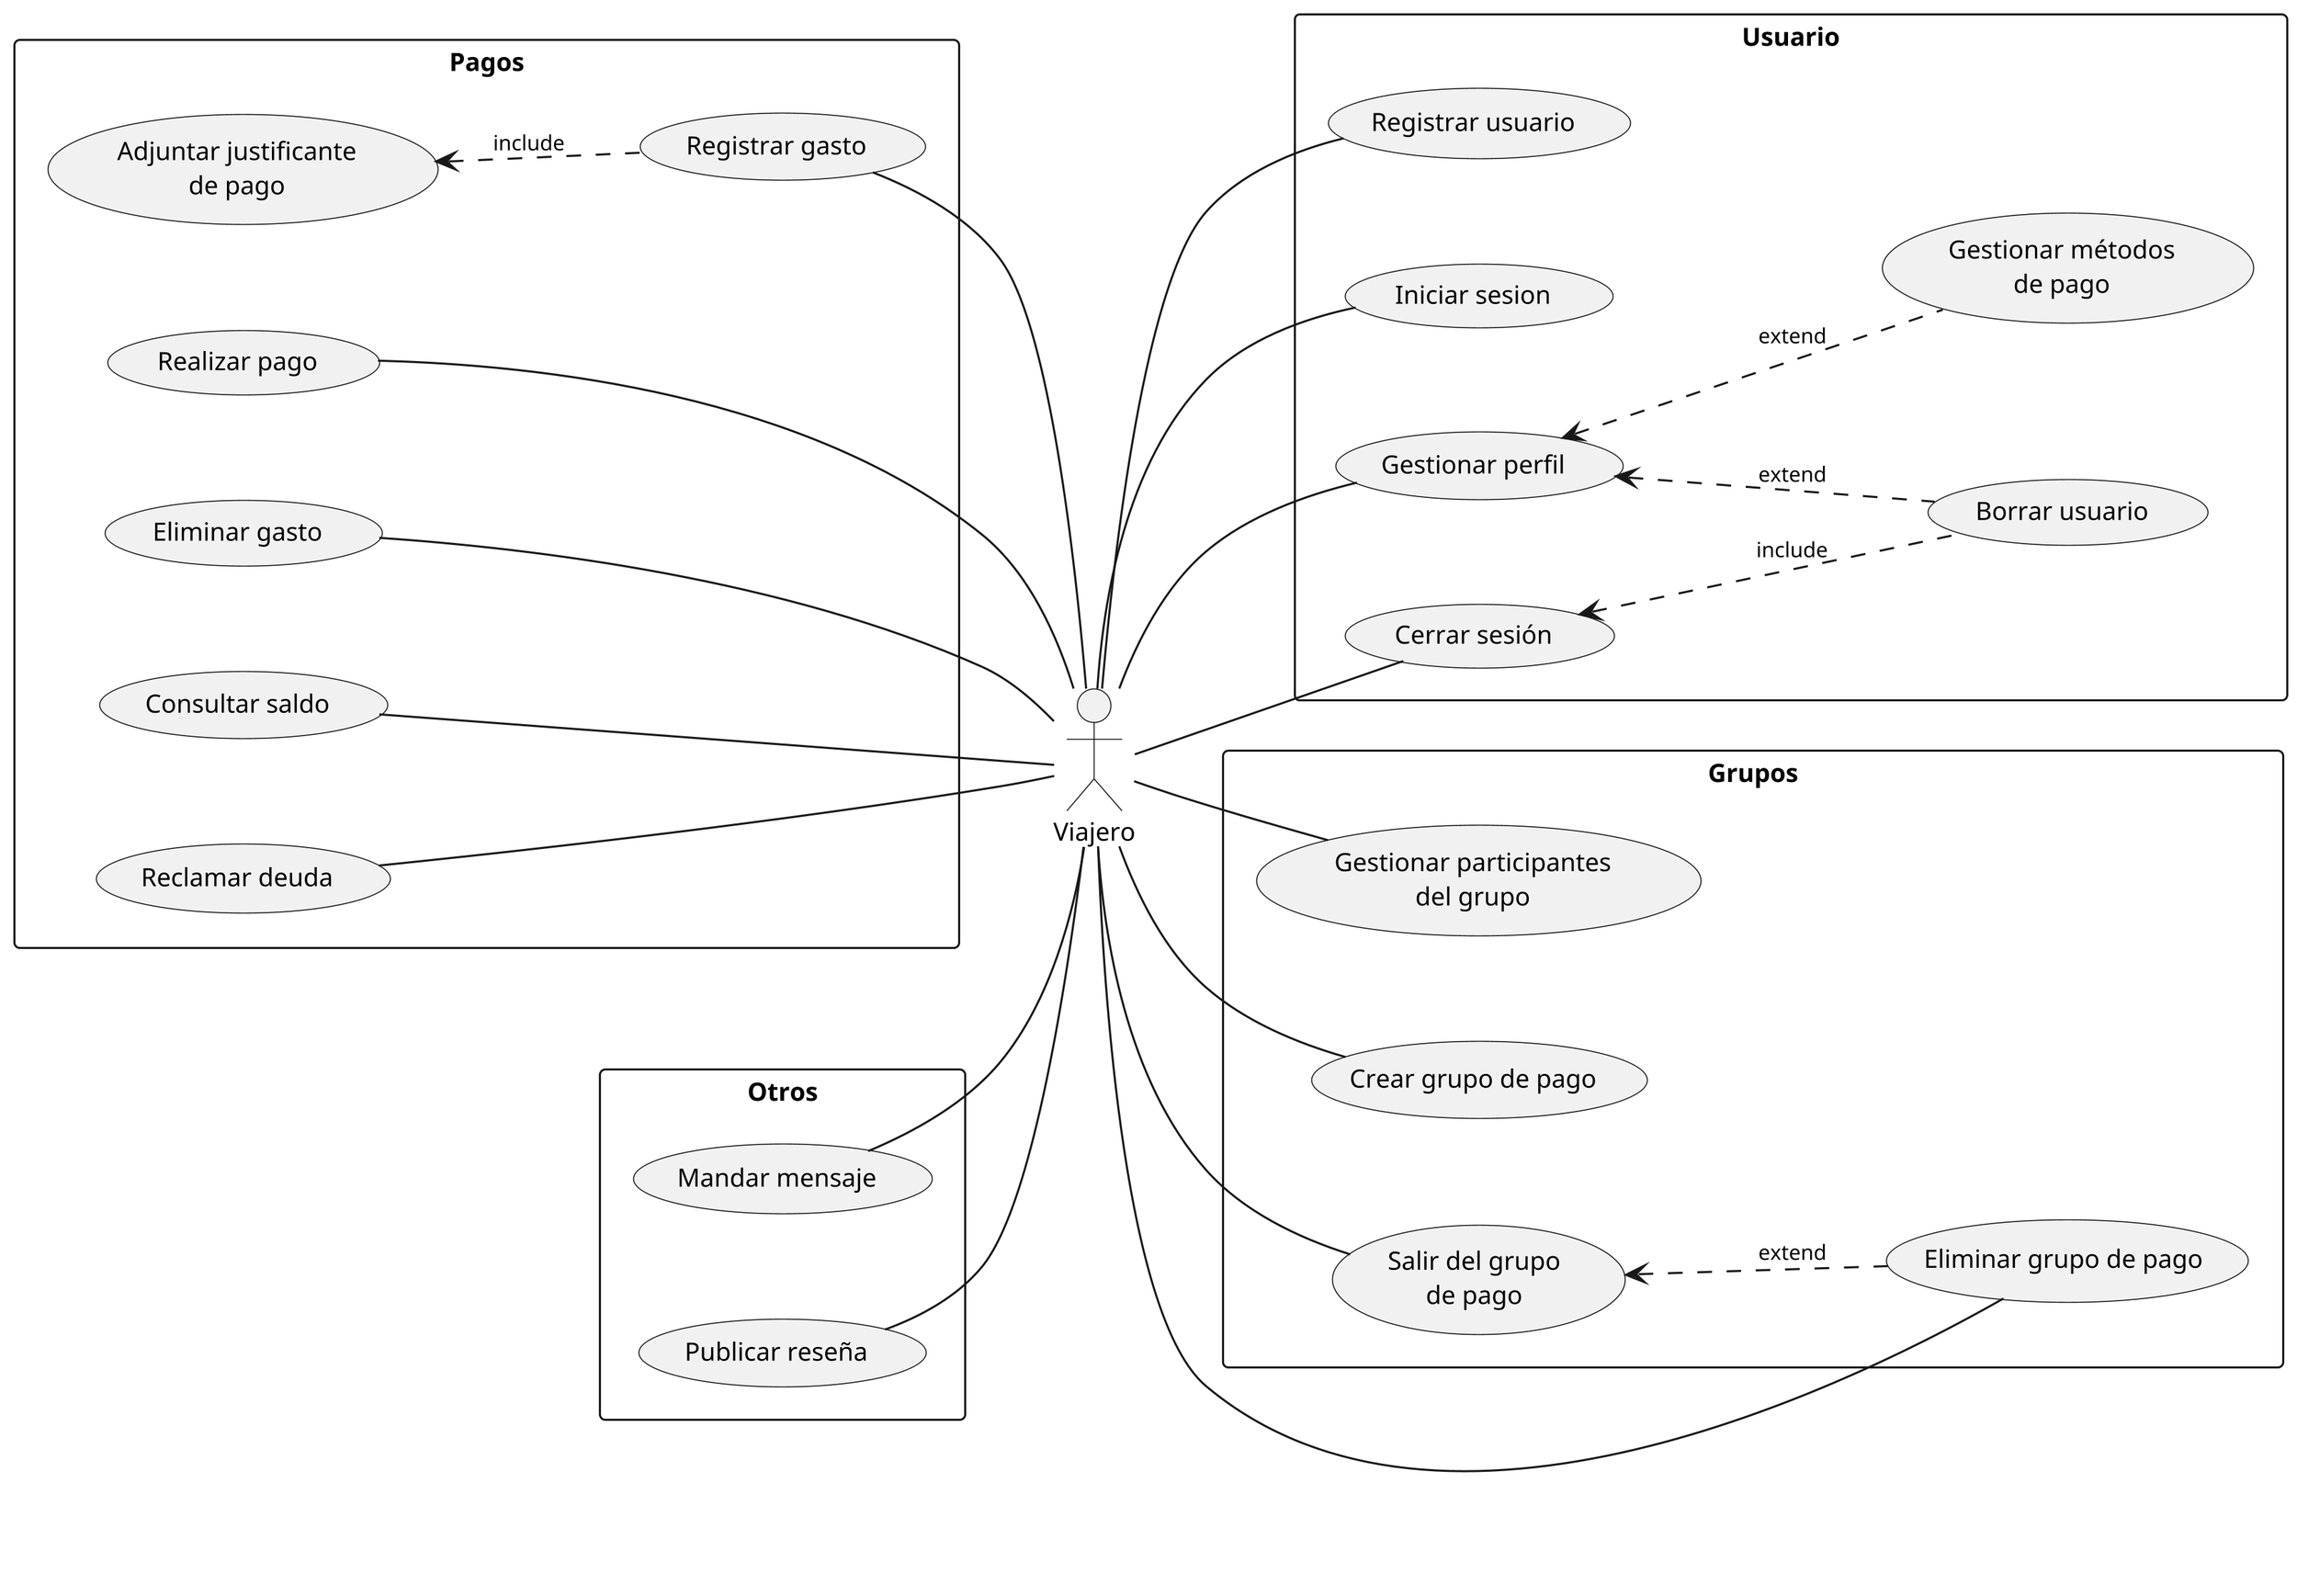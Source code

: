 @startuml
left to right direction

skinparam dpi 300
'skinparam linetype ortho
skinparam nodesep 50
skinparam ranksep 50

skinparam default{
  FontSize 12
}

skinparam arrowFontSize 10
skinparam classFontSize 14

skinparam arrowSize 10

'''

:V: as "Viajero"

rectangle Usuario {
    (Registrar usuario) as registrar
    (Iniciar sesion) as iniciar_sesion
    (Gestionar perfil) as perfil
    (Gestionar métodos\nde pago) as gestionar_pagos
    (Borrar usuario) as borrar_usuario
    (Cerrar sesión) as cerrar_sesion

    V -- registrar
    V -- iniciar_sesion
    V -- cerrar_sesion
    V -- perfil
    perfil <.. gestionar_pagos : extend
    perfil <.. borrar_usuario : extend
    cerrar_sesion <.. borrar_usuario : include
}

rectangle Pagos {
    (Realizar pago) as pagar
    (Registrar gasto) as registrar_gasto
    (Eliminar gasto) as eliminar_gasto
    (Adjuntar justificante\nde pago) as justificante
    (Consultar saldo) as saldo
    (Reclamar deuda) as deuda
    
    pagar -- V
    registrar_gasto -- V
    eliminar_gasto -- V
    saldo -- V
    deuda -- V
    justificante <.. registrar_gasto : include
}

rectangle Grupos {
    (Gestionar participantes\ndel grupo) as participantes
    (Crear grupo de pago) as crear_grupo
    (Eliminar grupo de pago) as eliminar_grupo
    (Salir del grupo\nde pago) as salir_grupo

    V -down- participantes
    V -down- crear_grupo
    V -down- eliminar_grupo
    V -down- salir_grupo
    salir_grupo <.. eliminar_grupo : extend
}

rectangle Otros {
    (Mandar mensaje) as mensaje
    (Publicar reseña) as reseña

    mensaje -down- V
    reseña -down- V
}

@enduml
